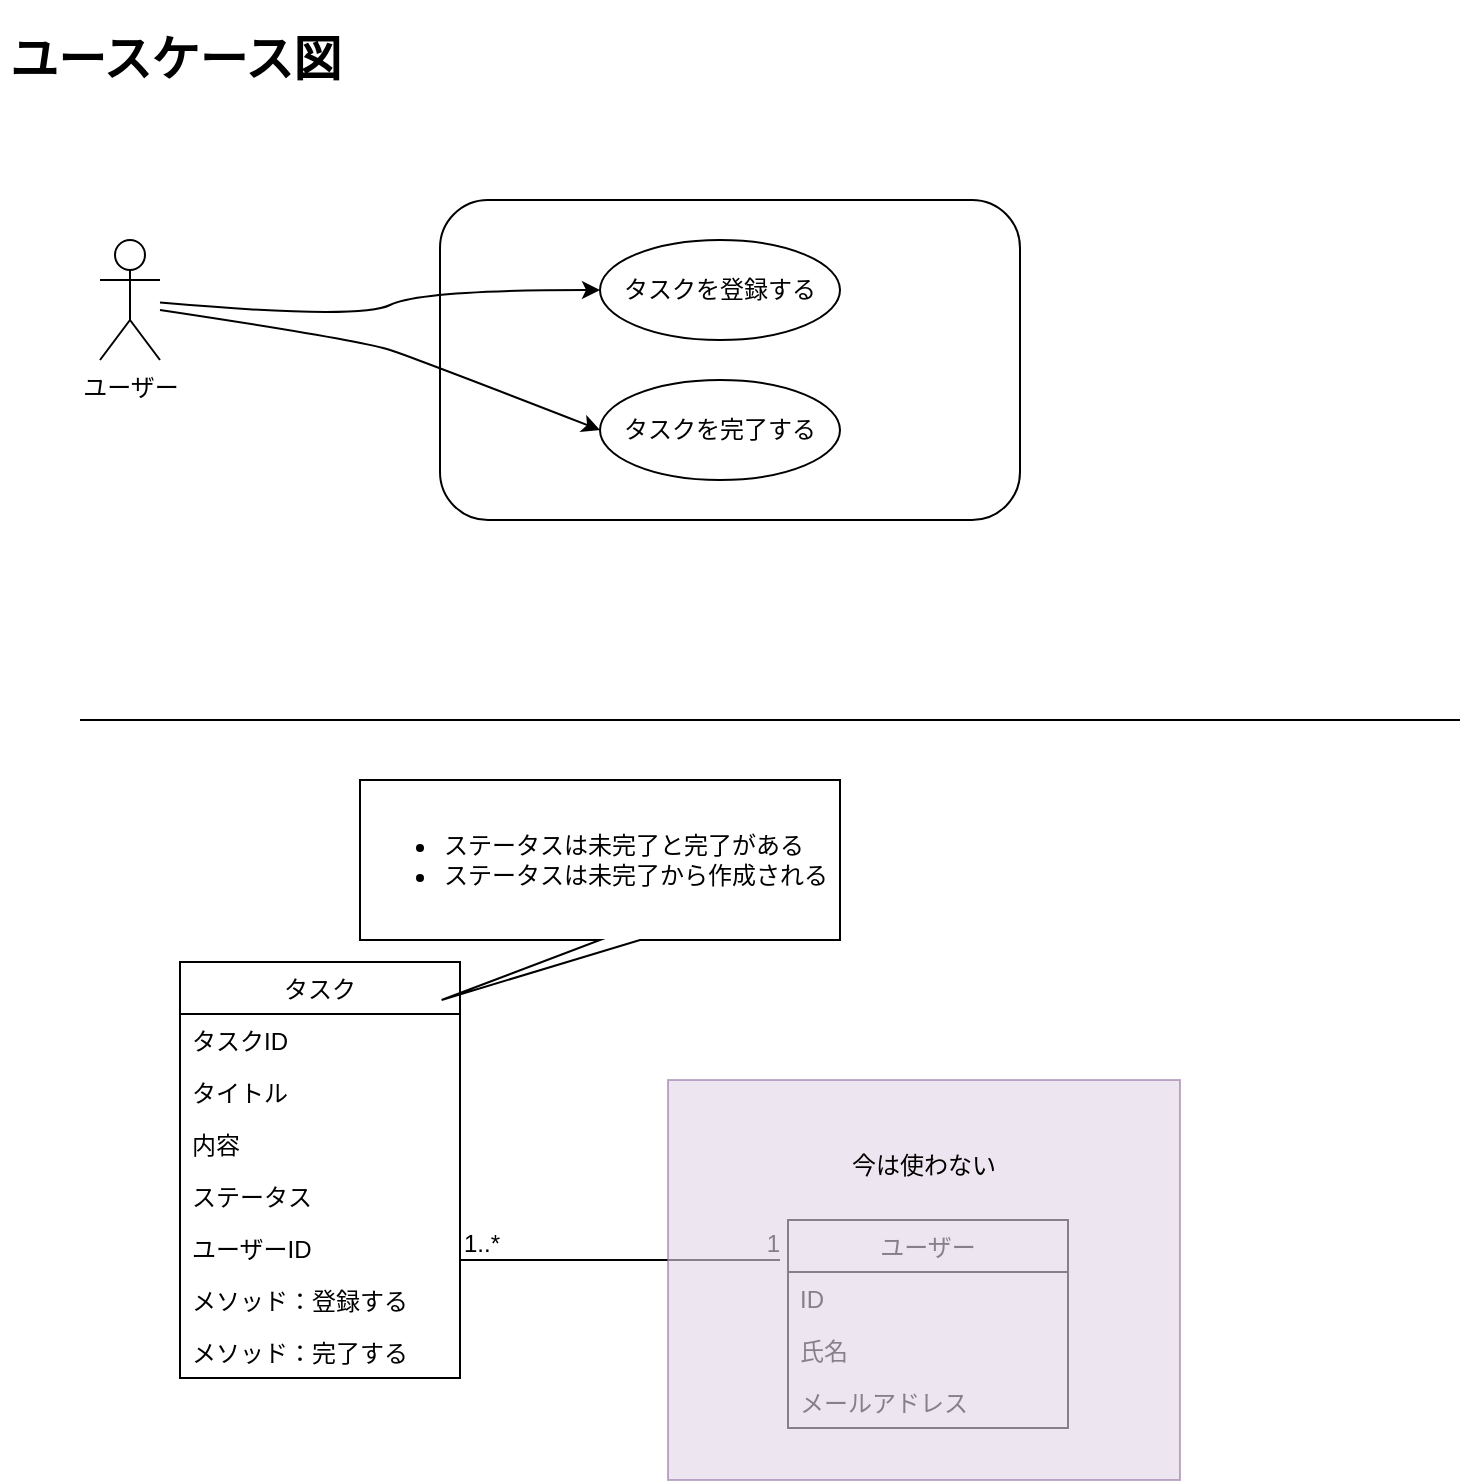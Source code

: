 <mxfile>
    <diagram id="bt5oaJJLQ5sCCIV7Y-MJ" name="Page-1">
        <mxGraphModel dx="1108" dy="570" grid="1" gridSize="10" guides="1" tooltips="1" connect="1" arrows="1" fold="1" page="1" pageScale="1" pageWidth="827" pageHeight="1169" math="0" shadow="0">
            <root>
                <mxCell id="0"/>
                <mxCell id="1" parent="0"/>
                <mxCell id="2" value="ユーザー" style="shape=umlActor;verticalLabelPosition=bottom;verticalAlign=top;html=1;outlineConnect=0;" vertex="1" parent="1">
                    <mxGeometry x="70" y="120" width="30" height="60" as="geometry"/>
                </mxCell>
                <mxCell id="4" value="" style="rounded=1;whiteSpace=wrap;html=1;" vertex="1" parent="1">
                    <mxGeometry x="240" y="100" width="290" height="160" as="geometry"/>
                </mxCell>
                <mxCell id="5" value="タスクを登録する" style="ellipse;whiteSpace=wrap;html=1;" vertex="1" parent="1">
                    <mxGeometry x="320" y="120" width="120" height="50" as="geometry"/>
                </mxCell>
                <mxCell id="6" value="タスクを完了する" style="ellipse;whiteSpace=wrap;html=1;" vertex="1" parent="1">
                    <mxGeometry x="320" y="190" width="120" height="50" as="geometry"/>
                </mxCell>
                <mxCell id="7" value="" style="curved=1;endArrow=classic;html=1;entryX=0;entryY=0.5;entryDx=0;entryDy=0;" edge="1" parent="1" source="2" target="5">
                    <mxGeometry width="50" height="50" relative="1" as="geometry">
                        <mxPoint x="390" y="330" as="sourcePoint"/>
                        <mxPoint x="440" y="280" as="targetPoint"/>
                        <Array as="points">
                            <mxPoint x="200" y="160"/>
                            <mxPoint x="230" y="145"/>
                        </Array>
                    </mxGeometry>
                </mxCell>
                <mxCell id="9" value="" style="curved=1;endArrow=classic;html=1;entryX=0;entryY=0.5;entryDx=0;entryDy=0;" edge="1" parent="1" target="6">
                    <mxGeometry width="50" height="50" relative="1" as="geometry">
                        <mxPoint x="100" y="155" as="sourcePoint"/>
                        <mxPoint x="330" y="155" as="targetPoint"/>
                        <Array as="points">
                            <mxPoint x="200" y="170"/>
                            <mxPoint x="230" y="180"/>
                        </Array>
                    </mxGeometry>
                </mxCell>
                <mxCell id="10" value="&lt;h1&gt;ユースケース図&lt;/h1&gt;" style="text;html=1;strokeColor=none;fillColor=none;spacing=5;spacingTop=-20;whiteSpace=wrap;overflow=hidden;rounded=0;" vertex="1" parent="1">
                    <mxGeometry x="20" y="10" width="190" height="80" as="geometry"/>
                </mxCell>
                <mxCell id="11" value="" style="endArrow=none;html=1;" edge="1" parent="1">
                    <mxGeometry width="50" height="50" relative="1" as="geometry">
                        <mxPoint x="60" y="360" as="sourcePoint"/>
                        <mxPoint x="750" y="360" as="targetPoint"/>
                    </mxGeometry>
                </mxCell>
                <mxCell id="12" value="タスク" style="swimlane;fontStyle=0;childLayout=stackLayout;horizontal=1;startSize=26;fillColor=none;horizontalStack=0;resizeParent=1;resizeParentMax=0;resizeLast=0;collapsible=1;marginBottom=0;" vertex="1" parent="1">
                    <mxGeometry x="110" y="481" width="140" height="208" as="geometry"/>
                </mxCell>
                <mxCell id="13" value="タスクID" style="text;strokeColor=none;fillColor=none;align=left;verticalAlign=top;spacingLeft=4;spacingRight=4;overflow=hidden;rotatable=0;points=[[0,0.5],[1,0.5]];portConstraint=eastwest;" vertex="1" parent="12">
                    <mxGeometry y="26" width="140" height="26" as="geometry"/>
                </mxCell>
                <mxCell id="14" value="タイトル" style="text;strokeColor=none;fillColor=none;align=left;verticalAlign=top;spacingLeft=4;spacingRight=4;overflow=hidden;rotatable=0;points=[[0,0.5],[1,0.5]];portConstraint=eastwest;" vertex="1" parent="12">
                    <mxGeometry y="52" width="140" height="26" as="geometry"/>
                </mxCell>
                <mxCell id="20" value="内容" style="text;strokeColor=none;fillColor=none;align=left;verticalAlign=top;spacingLeft=4;spacingRight=4;overflow=hidden;rotatable=0;points=[[0,0.5],[1,0.5]];portConstraint=eastwest;" vertex="1" parent="12">
                    <mxGeometry y="78" width="140" height="26" as="geometry"/>
                </mxCell>
                <mxCell id="21" value="ステータス" style="text;strokeColor=none;fillColor=none;align=left;verticalAlign=top;spacingLeft=4;spacingRight=4;overflow=hidden;rotatable=0;points=[[0,0.5],[1,0.5]];portConstraint=eastwest;" vertex="1" parent="12">
                    <mxGeometry y="104" width="140" height="26" as="geometry"/>
                </mxCell>
                <mxCell id="15" value="ユーザーID" style="text;strokeColor=none;fillColor=none;align=left;verticalAlign=top;spacingLeft=4;spacingRight=4;overflow=hidden;rotatable=0;points=[[0,0.5],[1,0.5]];portConstraint=eastwest;" vertex="1" parent="12">
                    <mxGeometry y="130" width="140" height="26" as="geometry"/>
                </mxCell>
                <mxCell id="28" value="メソッド：登録する" style="text;strokeColor=none;fillColor=none;align=left;verticalAlign=top;spacingLeft=4;spacingRight=4;overflow=hidden;rotatable=0;points=[[0,0.5],[1,0.5]];portConstraint=eastwest;" vertex="1" parent="12">
                    <mxGeometry y="156" width="140" height="26" as="geometry"/>
                </mxCell>
                <mxCell id="29" value="メソッド：完了する" style="text;strokeColor=none;fillColor=none;align=left;verticalAlign=top;spacingLeft=4;spacingRight=4;overflow=hidden;rotatable=0;points=[[0,0.5],[1,0.5]];portConstraint=eastwest;" vertex="1" parent="12">
                    <mxGeometry y="182" width="140" height="26" as="geometry"/>
                </mxCell>
                <mxCell id="16" value="ユーザー" style="swimlane;fontStyle=0;childLayout=stackLayout;horizontal=1;startSize=26;fillColor=none;horizontalStack=0;resizeParent=1;resizeParentMax=0;resizeLast=0;collapsible=1;marginBottom=0;" vertex="1" parent="1">
                    <mxGeometry x="414" y="610" width="140" height="104" as="geometry"/>
                </mxCell>
                <mxCell id="17" value="ID" style="text;strokeColor=none;fillColor=none;align=left;verticalAlign=top;spacingLeft=4;spacingRight=4;overflow=hidden;rotatable=0;points=[[0,0.5],[1,0.5]];portConstraint=eastwest;" vertex="1" parent="16">
                    <mxGeometry y="26" width="140" height="26" as="geometry"/>
                </mxCell>
                <mxCell id="18" value="氏名" style="text;strokeColor=none;fillColor=none;align=left;verticalAlign=top;spacingLeft=4;spacingRight=4;overflow=hidden;rotatable=0;points=[[0,0.5],[1,0.5]];portConstraint=eastwest;" vertex="1" parent="16">
                    <mxGeometry y="52" width="140" height="26" as="geometry"/>
                </mxCell>
                <mxCell id="19" value="メールアドレス" style="text;strokeColor=none;fillColor=none;align=left;verticalAlign=top;spacingLeft=4;spacingRight=4;overflow=hidden;rotatable=0;points=[[0,0.5],[1,0.5]];portConstraint=eastwest;" vertex="1" parent="16">
                    <mxGeometry y="78" width="140" height="26" as="geometry"/>
                </mxCell>
                <mxCell id="23" value="" style="endArrow=none;html=1;rounded=0;" edge="1" parent="1">
                    <mxGeometry relative="1" as="geometry">
                        <mxPoint x="250" y="630" as="sourcePoint"/>
                        <mxPoint x="410" y="630" as="targetPoint"/>
                    </mxGeometry>
                </mxCell>
                <mxCell id="24" value="1..*" style="resizable=0;html=1;align=left;verticalAlign=bottom;" connectable="0" vertex="1" parent="23">
                    <mxGeometry x="-1" relative="1" as="geometry"/>
                </mxCell>
                <mxCell id="25" value="1" style="resizable=0;html=1;align=right;verticalAlign=bottom;" connectable="0" vertex="1" parent="23">
                    <mxGeometry x="1" relative="1" as="geometry"/>
                </mxCell>
                <mxCell id="26" value="&lt;ul&gt;&lt;li&gt;ステータスは未完了と完了がある&lt;/li&gt;&lt;li&gt;ステータスは未完了から作成される&lt;/li&gt;&lt;/ul&gt;" style="shape=callout;whiteSpace=wrap;html=1;perimeter=calloutPerimeter;position2=0.17;align=left;" vertex="1" parent="1">
                    <mxGeometry x="200" y="390" width="240" height="110" as="geometry"/>
                </mxCell>
                <mxCell id="27" value="今は使わない&lt;br&gt;&lt;br&gt;&lt;br&gt;&lt;br&gt;&lt;br&gt;&lt;br&gt;&lt;br&gt;&lt;br&gt;&lt;br&gt;" style="rounded=0;whiteSpace=wrap;html=1;fillColor=#e1d5e7;strokeColor=#9673a6;opacity=60;" vertex="1" parent="1">
                    <mxGeometry x="354" y="540" width="256" height="200" as="geometry"/>
                </mxCell>
            </root>
        </mxGraphModel>
    </diagram>
</mxfile>